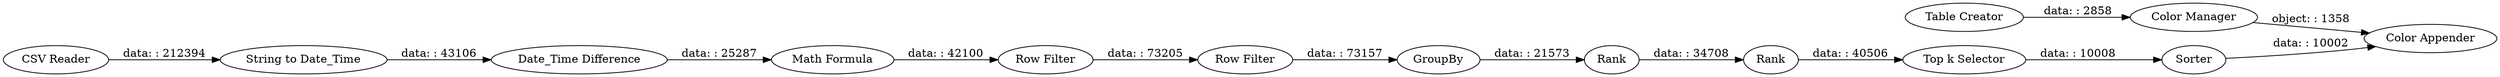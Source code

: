 digraph {
	"-8539525992465860780_8" [label="Top k Selector"]
	"-8539525992465860780_5" [label="Math Formula"]
	"-8539525992465860780_6" [label="Row Filter"]
	"-8539525992465860780_3" [label="String to Date_Time"]
	"-8539525992465860780_9" [label=Rank]
	"-8539525992465860780_10" [label=Rank]
	"-8539525992465860780_1" [label="CSV Reader"]
	"-8539525992465860780_4" [label="Date_Time Difference"]
	"-8539525992465860780_7" [label="Row Filter"]
	"-8539525992465860780_11" [label=Sorter]
	"-8539525992465860780_13" [label="Color Manager"]
	"-8539525992465860780_17" [label="Table Creator"]
	"-8539525992465860780_18" [label="Color Appender"]
	"-8539525992465860780_2" [label=GroupBy]
	"-8539525992465860780_4" -> "-8539525992465860780_5" [label="data: : 25287"]
	"-8539525992465860780_1" -> "-8539525992465860780_3" [label="data: : 212394"]
	"-8539525992465860780_5" -> "-8539525992465860780_6" [label="data: : 42100"]
	"-8539525992465860780_11" -> "-8539525992465860780_18" [label="data: : 10002"]
	"-8539525992465860780_3" -> "-8539525992465860780_4" [label="data: : 43106"]
	"-8539525992465860780_2" -> "-8539525992465860780_10" [label="data: : 21573"]
	"-8539525992465860780_7" -> "-8539525992465860780_2" [label="data: : 73157"]
	"-8539525992465860780_9" -> "-8539525992465860780_8" [label="data: : 40506"]
	"-8539525992465860780_10" -> "-8539525992465860780_9" [label="data: : 34708"]
	"-8539525992465860780_17" -> "-8539525992465860780_13" [label="data: : 2858"]
	"-8539525992465860780_8" -> "-8539525992465860780_11" [label="data: : 10008"]
	"-8539525992465860780_6" -> "-8539525992465860780_7" [label="data: : 73205"]
	"-8539525992465860780_13" -> "-8539525992465860780_18" [label="object: : 1358"]
	rankdir=LR
}
